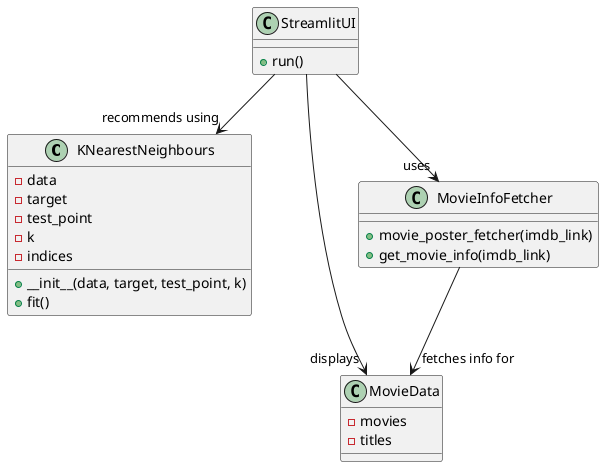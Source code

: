 @startuml
class KNearestNeighbours {
  - data
  - target
  - test_point
  - k
  - indices
  + __init__(data, target, test_point, k)
  + fit()
}

class MovieData {
  - movies
  - titles
}

class MovieInfoFetcher {
  + movie_poster_fetcher(imdb_link)
  + get_movie_info(imdb_link)
}

class StreamlitUI {
  + run()
}

MovieInfoFetcher --> "fetches info for" MovieData
StreamlitUI --> "displays" MovieData
StreamlitUI --> "uses" MovieInfoFetcher
StreamlitUI --> "recommends using" KNearestNeighbours
@enduml
